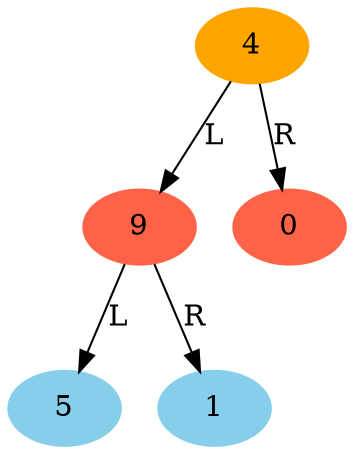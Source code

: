 // Binary Tree
digraph {
	"e2d1b8ec-dd29-11ed-bf48-784f439765e1" [label=4 color=orange style=filled]
	"e2d1c3d2-dd29-11ed-bf48-784f439765e1" [label=9 color=tomato style=filled]
	"e2d1b8ec-dd29-11ed-bf48-784f439765e1" -> "e2d1c3d2-dd29-11ed-bf48-784f439765e1" [label=L]
	"e2d1c6c0-dd29-11ed-bf48-784f439765e1" [label=5 color=skyblue style=filled]
	"e2d1c3d2-dd29-11ed-bf48-784f439765e1" -> "e2d1c6c0-dd29-11ed-bf48-784f439765e1" [label=L]
	"e2d1c972-dd29-11ed-bf48-784f439765e1" [label=1 color=skyblue style=filled]
	"e2d1c3d2-dd29-11ed-bf48-784f439765e1" -> "e2d1c972-dd29-11ed-bf48-784f439765e1" [label=R]
	"e2d1cbb6-dd29-11ed-bf48-784f439765e1" [label=0 color=tomato style=filled]
	"e2d1b8ec-dd29-11ed-bf48-784f439765e1" -> "e2d1cbb6-dd29-11ed-bf48-784f439765e1" [label=R]
}
